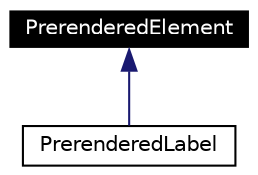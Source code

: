 digraph G
{
  edge [fontname="Helvetica",fontsize=10,labelfontname="Helvetica",labelfontsize=10];
  node [fontname="Helvetica",fontsize=10,shape=record];
  Node10 [label="PrerenderedElement",height=0.2,width=0.4,color="white", fillcolor="black", style="filled" fontcolor="white"];
  Node10 -> Node11 [dir=back,color="midnightblue",fontsize=10,style="solid",fontname="Helvetica"];
  Node11 [label="PrerenderedLabel",height=0.2,width=0.4,color="black",URL="$class_prerendered_label.html"];
}
